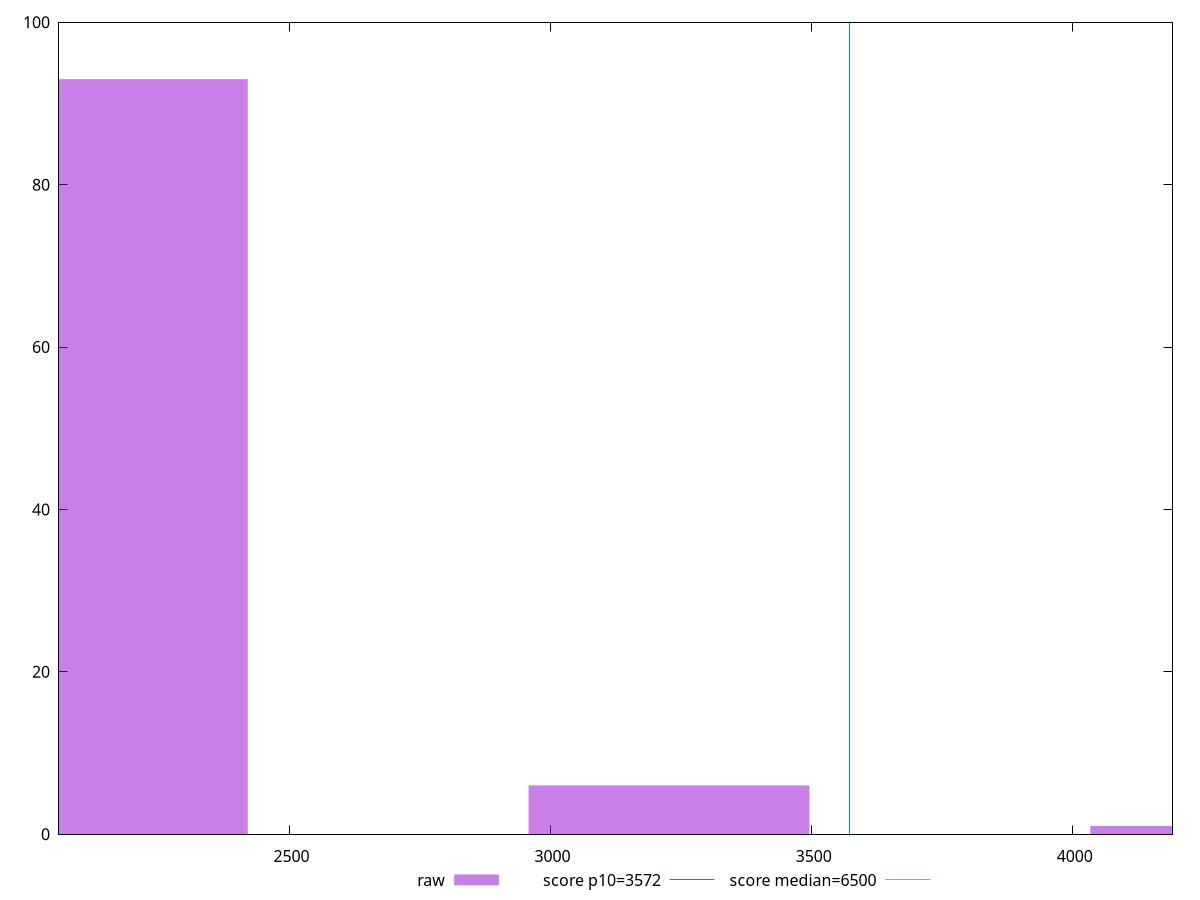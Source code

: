 reset

$raw <<EOF
3226.7988084857243 6
2151.1992056571494 93
4302.398411314299 1
EOF

set key outside below
set boxwidth 537.7998014142873
set xrange [2058.7039999999997:4190.914000000001]
set yrange [0:100]
set trange [0:100]
set style fill transparent solid 0.5 noborder

set parametric
set terminal svg size 640, 490 enhanced background rgb 'white'
set output "report_00017_2021-02-10T15-08-03.406Z/first-cpu-idle/samples/pages+cached/raw/histogram.svg"

plot $raw title "raw" with boxes, \
     3572,t title "score p10=3572", \
     6500,t title "score median=6500"

reset
